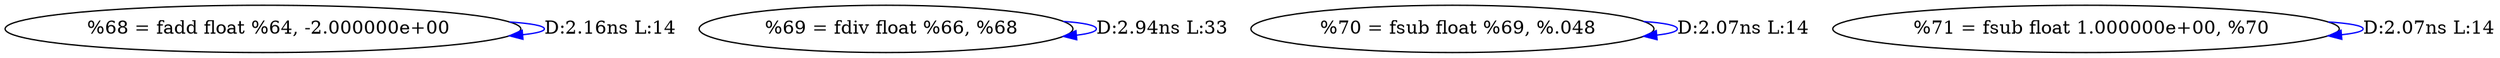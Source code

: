 digraph {
Node0x253e9f0[label="  %68 = fadd float %64, -2.000000e+00"];
Node0x253e9f0 -> Node0x253e9f0[label="D:2.16ns L:14",color=blue];
Node0x253ead0[label="  %69 = fdiv float %66, %68"];
Node0x253ead0 -> Node0x253ead0[label="D:2.94ns L:33",color=blue];
Node0x253ebb0[label="  %70 = fsub float %69, %.048"];
Node0x253ebb0 -> Node0x253ebb0[label="D:2.07ns L:14",color=blue];
Node0x253ec90[label="  %71 = fsub float 1.000000e+00, %70"];
Node0x253ec90 -> Node0x253ec90[label="D:2.07ns L:14",color=blue];
}
